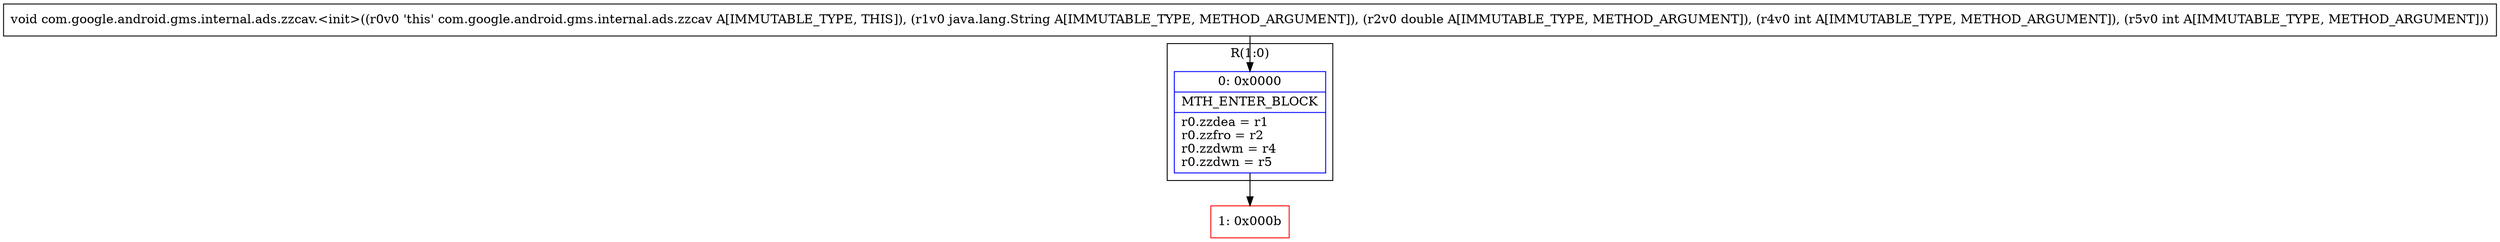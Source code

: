 digraph "CFG forcom.google.android.gms.internal.ads.zzcav.\<init\>(Ljava\/lang\/String;DII)V" {
subgraph cluster_Region_152788688 {
label = "R(1:0)";
node [shape=record,color=blue];
Node_0 [shape=record,label="{0\:\ 0x0000|MTH_ENTER_BLOCK\l|r0.zzdea = r1\lr0.zzfro = r2\lr0.zzdwm = r4\lr0.zzdwn = r5\l}"];
}
Node_1 [shape=record,color=red,label="{1\:\ 0x000b}"];
MethodNode[shape=record,label="{void com.google.android.gms.internal.ads.zzcav.\<init\>((r0v0 'this' com.google.android.gms.internal.ads.zzcav A[IMMUTABLE_TYPE, THIS]), (r1v0 java.lang.String A[IMMUTABLE_TYPE, METHOD_ARGUMENT]), (r2v0 double A[IMMUTABLE_TYPE, METHOD_ARGUMENT]), (r4v0 int A[IMMUTABLE_TYPE, METHOD_ARGUMENT]), (r5v0 int A[IMMUTABLE_TYPE, METHOD_ARGUMENT])) }"];
MethodNode -> Node_0;
Node_0 -> Node_1;
}

